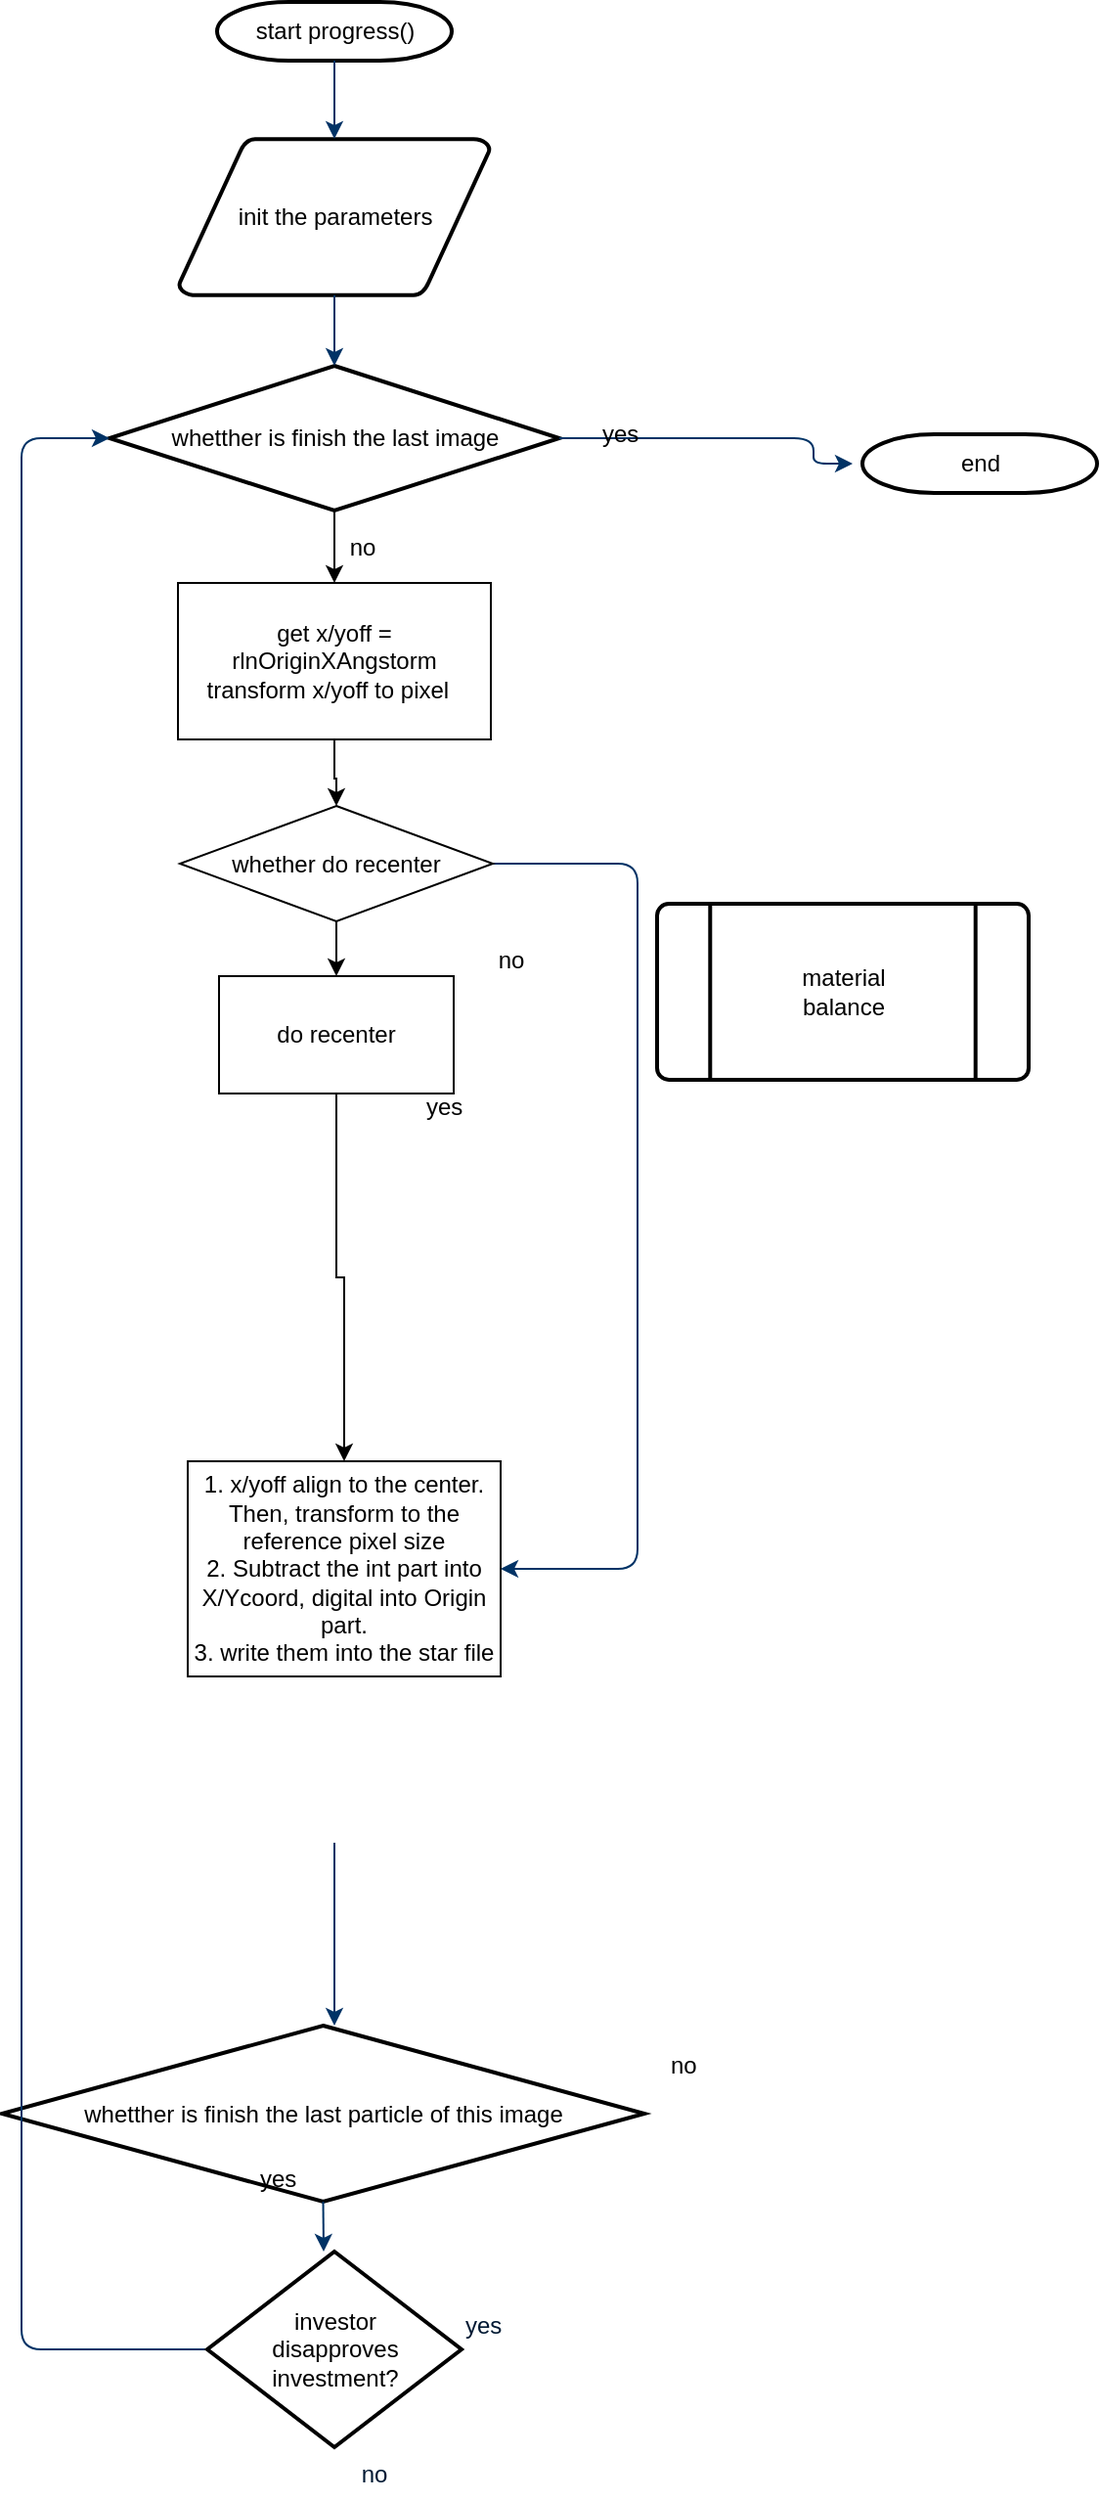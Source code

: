 <mxfile version="14.5.4" type="github">
  <diagram id="6a731a19-8d31-9384-78a2-239565b7b9f0" name="Page-1">
    <mxGraphModel dx="2163" dy="1390" grid="1" gridSize="10" guides="1" tooltips="1" connect="1" arrows="1" fold="1" page="1" pageScale="1" pageWidth="1169" pageHeight="827" background="#ffffff" math="0" shadow="0">
      <root>
        <mxCell id="0" />
        <mxCell id="1" parent="0" />
        <mxCell id="2" value="start progress()" style="shape=mxgraph.flowchart.terminator;strokeWidth=2;gradientColor=none;gradientDirection=north;fontStyle=0;html=1;" parent="1" vertex="1">
          <mxGeometry x="260" y="60" width="120" height="30" as="geometry" />
        </mxCell>
        <mxCell id="3" value="init the parameters" style="shape=mxgraph.flowchart.data;strokeWidth=2;gradientColor=none;gradientDirection=north;fontStyle=0;html=1;" parent="1" vertex="1">
          <mxGeometry x="240.5" y="130" width="159" height="80" as="geometry" />
        </mxCell>
        <mxCell id="xZEAEanUrRY9l2Lbz_Wz-76" style="edgeStyle=orthogonalEdgeStyle;rounded=0;orthogonalLoop=1;jettySize=auto;html=1;exitX=0.5;exitY=1;exitDx=0;exitDy=0;exitPerimeter=0;entryX=0.5;entryY=0;entryDx=0;entryDy=0;" edge="1" parent="1" source="6" target="xZEAEanUrRY9l2Lbz_Wz-59">
          <mxGeometry relative="1" as="geometry" />
        </mxCell>
        <mxCell id="6" value="whetther is finish the last image" style="shape=mxgraph.flowchart.decision;strokeWidth=2;gradientColor=none;gradientDirection=north;fontStyle=0;html=1;" parent="1" vertex="1">
          <mxGeometry x="205" y="246" width="230" height="74" as="geometry" />
        </mxCell>
        <mxCell id="7" style="fontStyle=1;strokeColor=#003366;strokeWidth=1;html=1;" parent="1" source="2" target="3" edge="1">
          <mxGeometry relative="1" as="geometry" />
        </mxCell>
        <mxCell id="8" style="fontStyle=1;strokeColor=#003366;strokeWidth=1;html=1;entryX=0.5;entryY=0;entryDx=0;entryDy=0;entryPerimeter=0;" parent="1" source="3" target="6" edge="1">
          <mxGeometry relative="1" as="geometry">
            <mxPoint x="320" y="250" as="targetPoint" />
          </mxGeometry>
        </mxCell>
        <mxCell id="10" value="" style="edgeStyle=elbowEdgeStyle;elbow=horizontal;exitX=1;exitY=0.5;exitPerimeter=0;fontStyle=1;strokeColor=#003366;strokeWidth=1;html=1;" parent="1" source="6" edge="1">
          <mxGeometry x="386" y="-85.5" width="100" height="100" as="geometry">
            <mxPoint x="755" y="333" as="sourcePoint" />
            <mxPoint x="585" y="296" as="targetPoint" />
            <Array as="points">
              <mxPoint x="565" y="306" />
              <mxPoint x="545" y="296" />
              <mxPoint x="615" y="296" />
              <mxPoint x="545" y="276" />
              <mxPoint x="550" y="286" />
            </Array>
          </mxGeometry>
        </mxCell>
        <mxCell id="11" value="yes" style="text;fontStyle=0;html=1;strokeColor=none;gradientColor=none;fillColor=none;strokeWidth=2;" parent="1" vertex="1">
          <mxGeometry x="455" y="267" width="40" height="26" as="geometry" />
        </mxCell>
        <mxCell id="14" value="no" style="text;fontStyle=0;html=1;strokeColor=none;gradientColor=none;fillColor=none;strokeWidth=2;align=center;" parent="1" vertex="1">
          <mxGeometry x="314" y="325" width="40" height="26" as="geometry" />
        </mxCell>
        <mxCell id="18" value="material&#xa;balance" style="shape=mxgraph.flowchart.predefined_process;strokeWidth=2;gradientColor=none;gradientDirection=north;fontStyle=0;html=1;" parent="1" vertex="1">
          <mxGeometry x="485" y="521" width="190" height="90" as="geometry" />
        </mxCell>
        <mxCell id="19" value="" style="edgeStyle=elbowEdgeStyle;elbow=horizontal;exitX=1;exitY=0.5;fontStyle=1;strokeColor=#003366;strokeWidth=1;html=1;entryX=1;entryY=0.5;entryDx=0;entryDy=0;exitDx=0;exitDy=0;" parent="1" source="xZEAEanUrRY9l2Lbz_Wz-60" target="xZEAEanUrRY9l2Lbz_Wz-62" edge="1">
          <mxGeometry x="5" y="-114" width="100" height="100" as="geometry">
            <mxPoint x="389.395" y="566" as="sourcePoint" />
            <mxPoint x="105" y="-114" as="targetPoint" />
            <Array as="points">
              <mxPoint x="475" y="636" />
            </Array>
          </mxGeometry>
        </mxCell>
        <mxCell id="24" value="whetther is finish the last particle of this image" style="shape=mxgraph.flowchart.decision;strokeWidth=2;gradientColor=none;gradientDirection=north;fontStyle=0;html=1;" parent="1" vertex="1">
          <mxGeometry x="150" y="1094.5" width="328.5" height="90" as="geometry" />
        </mxCell>
        <mxCell id="25" value="" style="edgeStyle=elbowEdgeStyle;elbow=horizontal;exitX=0.5;exitY=0.9;exitPerimeter=0;fontStyle=1;strokeColor=#003366;strokeWidth=1;html=1;" parent="1" target="24" edge="1">
          <mxGeometry width="100" height="100" as="geometry">
            <mxPoint x="320" y="1001" as="sourcePoint" />
            <mxPoint x="100" as="targetPoint" />
          </mxGeometry>
        </mxCell>
        <mxCell id="26" value="" style="edgeStyle=elbowEdgeStyle;elbow=horizontal;exitX=0;exitY=0.5;exitPerimeter=0;entryX=0;entryY=0.5;entryPerimeter=0;fontStyle=1;strokeColor=#003366;strokeWidth=1;html=1;" parent="1" source="28" target="6" edge="1">
          <mxGeometry width="100" height="100" as="geometry">
            <mxPoint y="100" as="sourcePoint" />
            <mxPoint x="100" as="targetPoint" />
            <Array as="points">
              <mxPoint x="160" y="850" />
            </Array>
          </mxGeometry>
        </mxCell>
        <mxCell id="27" value="yes" style="text;fontStyle=0;html=1;strokeColor=none;gradientColor=none;fillColor=none;strokeWidth=2;" parent="1" vertex="1">
          <mxGeometry x="280" y="1158.5" width="40" height="26" as="geometry" />
        </mxCell>
        <mxCell id="28" value="investor&#xa;disapproves&#xa; investment?" style="shape=mxgraph.flowchart.decision;strokeWidth=2;gradientColor=none;gradientDirection=north;fontStyle=0;html=1;" parent="1" vertex="1">
          <mxGeometry x="255" y="1210" width="130" height="100" as="geometry" />
        </mxCell>
        <mxCell id="30" value="" style="edgeStyle=elbowEdgeStyle;elbow=horizontal;exitX=0.5;exitY=1;exitPerimeter=0;fontStyle=1;strokeColor=#003366;strokeWidth=1;html=1;" parent="1" source="24" target="28" edge="1">
          <mxGeometry width="100" height="100" as="geometry">
            <mxPoint y="100" as="sourcePoint" />
            <mxPoint x="100" as="targetPoint" />
          </mxGeometry>
        </mxCell>
        <mxCell id="46" value="no" style="text;fontStyle=0;html=1;strokeColor=none;gradientColor=none;fillColor=none;strokeWidth=2;" parent="1" vertex="1">
          <mxGeometry x="490" y="1100.5" width="40" height="26" as="geometry" />
        </mxCell>
        <mxCell id="47" value="yes" style="text;fontColor=#001933;fontStyle=0;html=1;strokeColor=none;gradientColor=none;fillColor=none;strokeWidth=2;" parent="1" vertex="1">
          <mxGeometry x="385" y="1234" width="40" height="26" as="geometry" />
        </mxCell>
        <mxCell id="48" value="no" style="text;fontColor=#001933;fontStyle=0;html=1;strokeColor=none;gradientColor=none;fillColor=none;strokeWidth=2;align=center;" parent="1" vertex="1">
          <mxGeometry x="320" y="1310" width="40" height="26" as="geometry" />
        </mxCell>
        <mxCell id="xZEAEanUrRY9l2Lbz_Wz-57" value="end" style="shape=mxgraph.flowchart.terminator;strokeWidth=2;gradientColor=none;gradientDirection=north;fontStyle=0;html=1;" vertex="1" parent="1">
          <mxGeometry x="590" y="281" width="120" height="30" as="geometry" />
        </mxCell>
        <mxCell id="xZEAEanUrRY9l2Lbz_Wz-73" style="edgeStyle=orthogonalEdgeStyle;rounded=0;orthogonalLoop=1;jettySize=auto;html=1;exitX=0.5;exitY=1;exitDx=0;exitDy=0;" edge="1" parent="1" source="xZEAEanUrRY9l2Lbz_Wz-59" target="xZEAEanUrRY9l2Lbz_Wz-60">
          <mxGeometry relative="1" as="geometry" />
        </mxCell>
        <mxCell id="xZEAEanUrRY9l2Lbz_Wz-59" value="get x/yoff = rlnOriginXAngstorm&lt;br&gt;transform x/yoff to pixel&amp;nbsp;&amp;nbsp;" style="rounded=0;whiteSpace=wrap;html=1;" vertex="1" parent="1">
          <mxGeometry x="240" y="357" width="160" height="80" as="geometry" />
        </mxCell>
        <mxCell id="xZEAEanUrRY9l2Lbz_Wz-69" style="edgeStyle=orthogonalEdgeStyle;rounded=0;orthogonalLoop=1;jettySize=auto;html=1;exitX=0.5;exitY=1;exitDx=0;exitDy=0;entryX=0.5;entryY=0;entryDx=0;entryDy=0;" edge="1" parent="1" source="xZEAEanUrRY9l2Lbz_Wz-60" target="xZEAEanUrRY9l2Lbz_Wz-61">
          <mxGeometry relative="1" as="geometry" />
        </mxCell>
        <mxCell id="xZEAEanUrRY9l2Lbz_Wz-60" value="whether do recenter" style="rhombus;whiteSpace=wrap;html=1;" vertex="1" parent="1">
          <mxGeometry x="241" y="471" width="160" height="59" as="geometry" />
        </mxCell>
        <mxCell id="xZEAEanUrRY9l2Lbz_Wz-67" style="edgeStyle=orthogonalEdgeStyle;rounded=0;orthogonalLoop=1;jettySize=auto;html=1;exitX=0.5;exitY=1;exitDx=0;exitDy=0;entryX=0.5;entryY=0;entryDx=0;entryDy=0;" edge="1" parent="1" source="xZEAEanUrRY9l2Lbz_Wz-61" target="xZEAEanUrRY9l2Lbz_Wz-62">
          <mxGeometry relative="1" as="geometry" />
        </mxCell>
        <mxCell id="xZEAEanUrRY9l2Lbz_Wz-61" value="do recenter" style="rounded=0;whiteSpace=wrap;html=1;" vertex="1" parent="1">
          <mxGeometry x="261" y="558" width="120" height="60" as="geometry" />
        </mxCell>
        <mxCell id="xZEAEanUrRY9l2Lbz_Wz-62" value="1. x/yoff align to the center. Then, transform to the reference pixel size&lt;br&gt;2. Subtract the int part into X/Ycoord, digital into Origin part.&lt;br&gt;3. write them into the star file" style="rounded=0;whiteSpace=wrap;html=1;" vertex="1" parent="1">
          <mxGeometry x="245" y="806" width="160" height="110" as="geometry" />
        </mxCell>
        <mxCell id="xZEAEanUrRY9l2Lbz_Wz-64" value="no" style="text;fontStyle=0;html=1;strokeColor=none;gradientColor=none;fillColor=none;strokeWidth=2;align=center;" vertex="1" parent="1">
          <mxGeometry x="390" y="536" width="40" height="26" as="geometry" />
        </mxCell>
        <mxCell id="xZEAEanUrRY9l2Lbz_Wz-65" value="yes" style="text;fontStyle=0;html=1;strokeColor=none;gradientColor=none;fillColor=none;strokeWidth=2;" vertex="1" parent="1">
          <mxGeometry x="365" y="611" width="40" height="26" as="geometry" />
        </mxCell>
      </root>
    </mxGraphModel>
  </diagram>
</mxfile>
